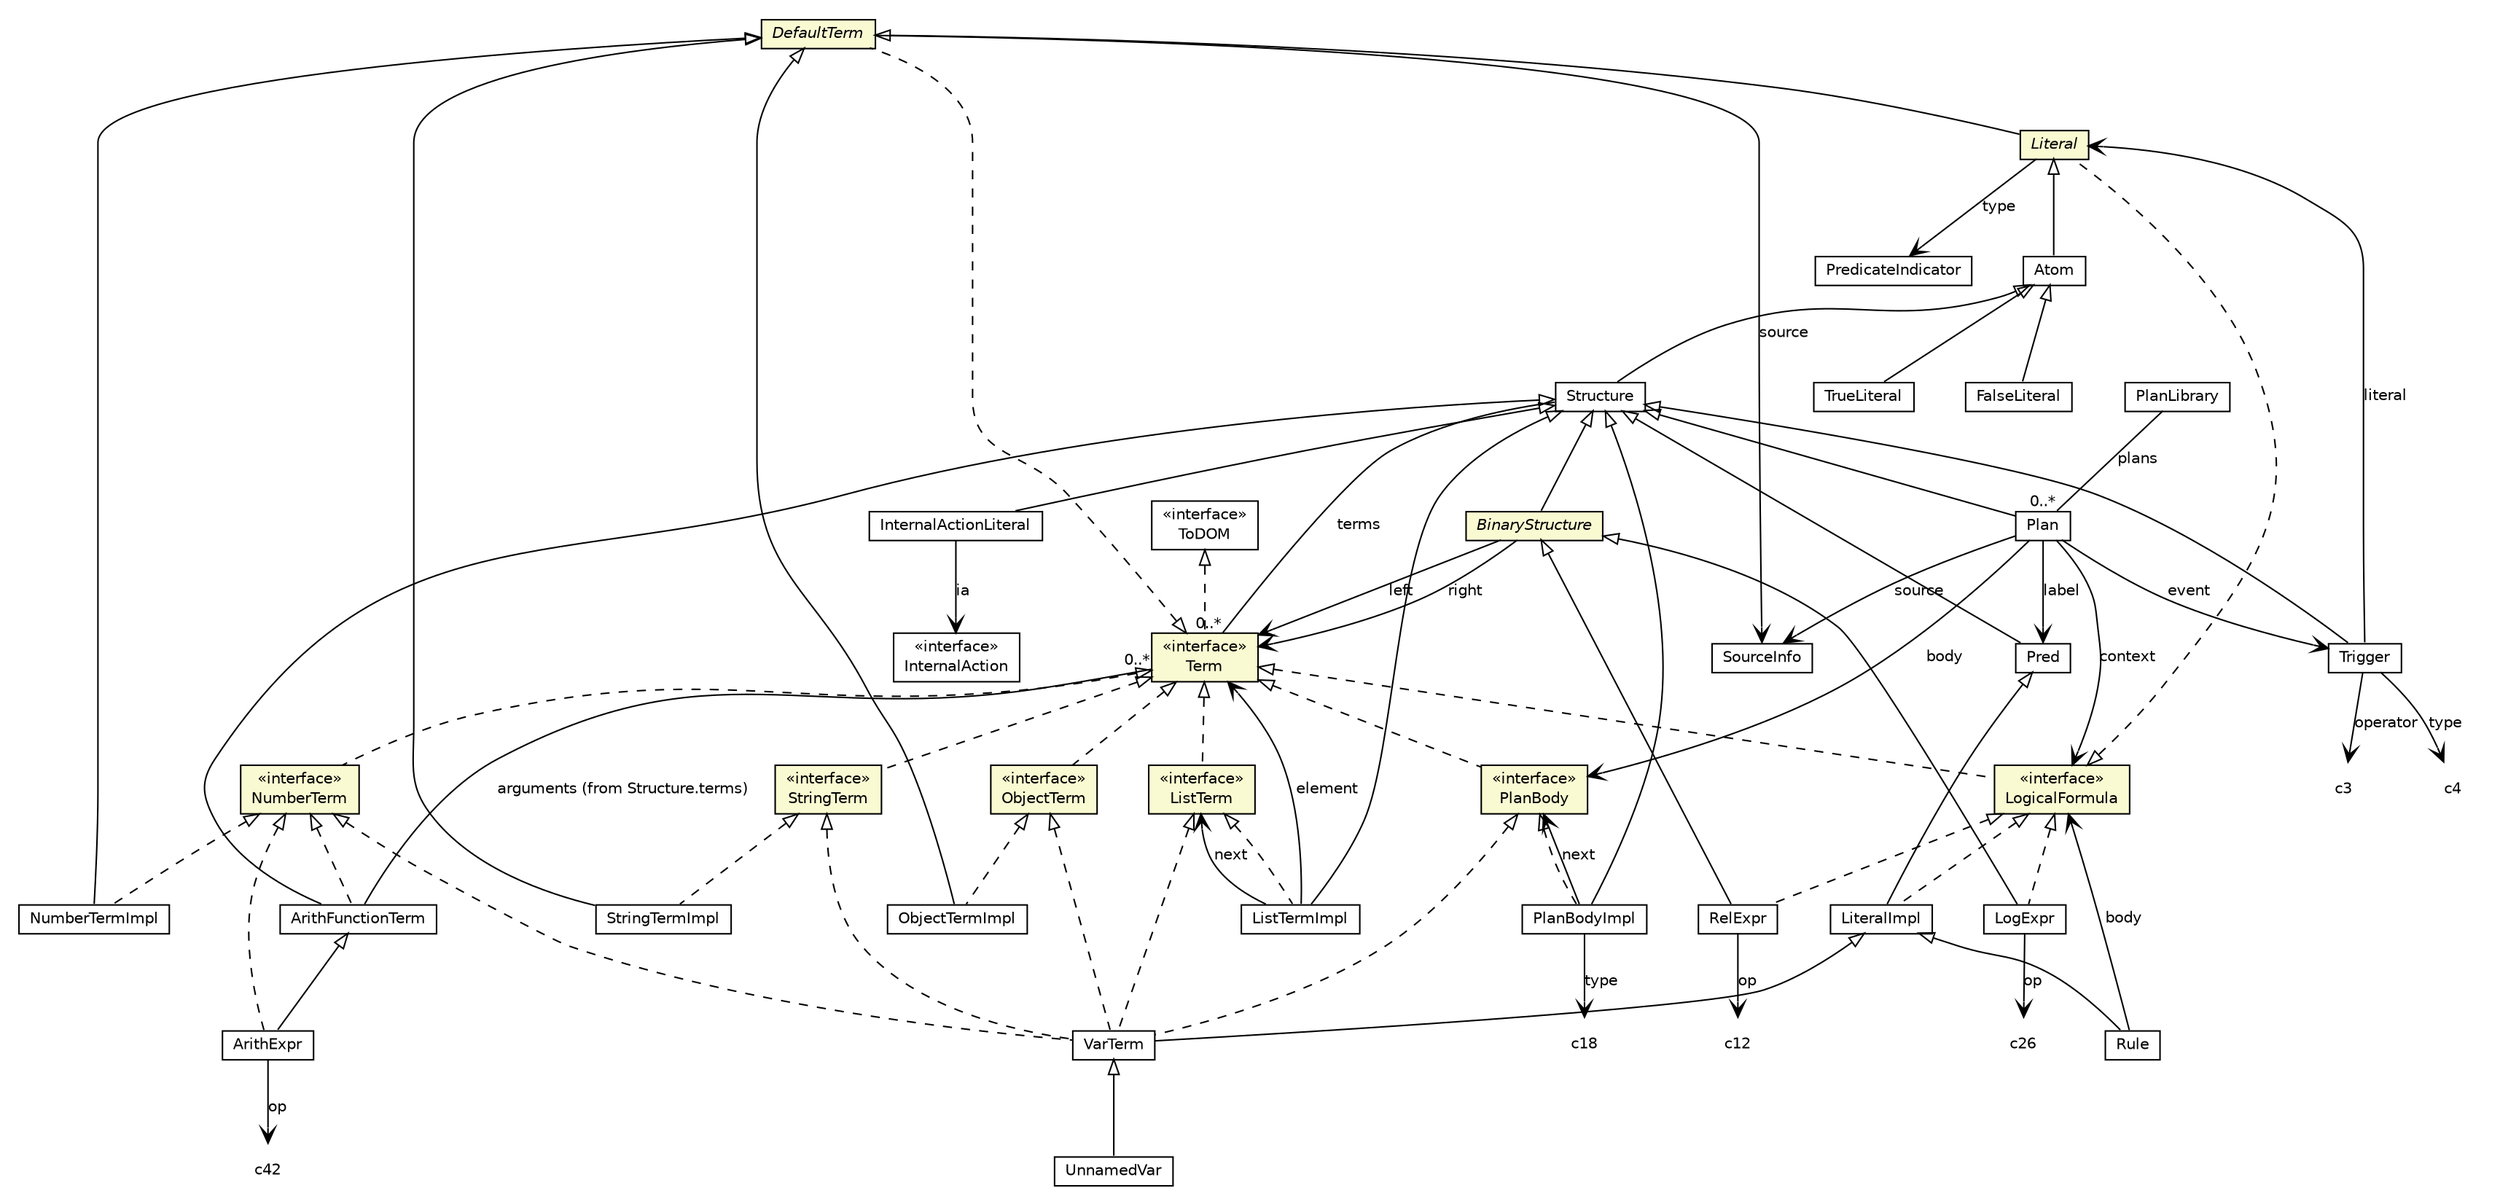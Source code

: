 #!/usr/local/bin/dot
#
# Class diagram 
# Generated by UMLGraph version 5.1 (http://www.umlgraph.org/)
#

digraph G {
	edge [fontname="Helvetica",fontsize=10,labelfontname="Helvetica",labelfontsize=10];
	node [fontname="Helvetica",fontsize=10,shape=plaintext];
	nodesep=0.25;
	ranksep=0.5;
	// jason.asSyntax.VarTerm
	c0 [label=<<table title="jason.asSyntax.VarTerm" border="0" cellborder="1" cellspacing="0" cellpadding="2" port="p">
		<tr><td><table border="0" cellspacing="0" cellpadding="1">
<tr><td align="center" balign="center"> VarTerm </td></tr>
		</table></td></tr>
		</table>>, fontname="Helvetica", fontcolor="black", fontsize=10.0];
	// jason.asSyntax.UnnamedVar
	c1 [label=<<table title="jason.asSyntax.UnnamedVar" border="0" cellborder="1" cellspacing="0" cellpadding="2" port="p">
		<tr><td><table border="0" cellspacing="0" cellpadding="1">
<tr><td align="center" balign="center"> UnnamedVar </td></tr>
		</table></td></tr>
		</table>>, fontname="Helvetica", fontcolor="black", fontsize=10.0];
	// jason.asSyntax.Trigger
	c2 [label=<<table title="jason.asSyntax.Trigger" border="0" cellborder="1" cellspacing="0" cellpadding="2" port="p">
		<tr><td><table border="0" cellspacing="0" cellpadding="1">
<tr><td align="center" balign="center"> Trigger </td></tr>
		</table></td></tr>
		</table>>, fontname="Helvetica", fontcolor="black", fontsize=10.0];
	// jason.asSyntax.Term
	c5 [label=<<table title="jason.asSyntax.Term" border="0" cellborder="1" cellspacing="0" cellpadding="2" port="p" bgcolor="lightgoldenrodyellow">
		<tr><td><table border="0" cellspacing="0" cellpadding="1">
<tr><td align="center" balign="center"> &#171;interface&#187; </td></tr>
<tr><td align="center" balign="center"> Term </td></tr>
		</table></td></tr>
		</table>>, fontname="Helvetica", fontcolor="black", fontsize=10.0];
	// jason.asSyntax.Structure
	c6 [label=<<table title="jason.asSyntax.Structure" border="0" cellborder="1" cellspacing="0" cellpadding="2" port="p">
		<tr><td><table border="0" cellspacing="0" cellpadding="1">
<tr><td align="center" balign="center"> Structure </td></tr>
		</table></td></tr>
		</table>>, fontname="Helvetica", fontcolor="black", fontsize=10.0];
	// jason.asSyntax.StringTermImpl
	c7 [label=<<table title="jason.asSyntax.StringTermImpl" border="0" cellborder="1" cellspacing="0" cellpadding="2" port="p">
		<tr><td><table border="0" cellspacing="0" cellpadding="1">
<tr><td align="center" balign="center"> StringTermImpl </td></tr>
		</table></td></tr>
		</table>>, fontname="Helvetica", fontcolor="black", fontsize=10.0];
	// jason.asSyntax.StringTerm
	c8 [label=<<table title="jason.asSyntax.StringTerm" border="0" cellborder="1" cellspacing="0" cellpadding="2" port="p" bgcolor="lightgoldenrodyellow">
		<tr><td><table border="0" cellspacing="0" cellpadding="1">
<tr><td align="center" balign="center"> &#171;interface&#187; </td></tr>
<tr><td align="center" balign="center"> StringTerm </td></tr>
		</table></td></tr>
		</table>>, fontname="Helvetica", fontcolor="black", fontsize=10.0];
	// jason.asSyntax.SourceInfo
	c9 [label=<<table title="jason.asSyntax.SourceInfo" border="0" cellborder="1" cellspacing="0" cellpadding="2" port="p">
		<tr><td><table border="0" cellspacing="0" cellpadding="1">
<tr><td align="center" balign="center"> SourceInfo </td></tr>
		</table></td></tr>
		</table>>, fontname="Helvetica", fontcolor="black", fontsize=10.0];
	// jason.asSyntax.Rule
	c10 [label=<<table title="jason.asSyntax.Rule" border="0" cellborder="1" cellspacing="0" cellpadding="2" port="p">
		<tr><td><table border="0" cellspacing="0" cellpadding="1">
<tr><td align="center" balign="center"> Rule </td></tr>
		</table></td></tr>
		</table>>, fontname="Helvetica", fontcolor="black", fontsize=10.0];
	// jason.asSyntax.RelExpr
	c11 [label=<<table title="jason.asSyntax.RelExpr" border="0" cellborder="1" cellspacing="0" cellpadding="2" port="p">
		<tr><td><table border="0" cellspacing="0" cellpadding="1">
<tr><td align="center" balign="center"> RelExpr </td></tr>
		</table></td></tr>
		</table>>, fontname="Helvetica", fontcolor="black", fontsize=10.0];
	// jason.asSyntax.PredicateIndicator
	c13 [label=<<table title="jason.asSyntax.PredicateIndicator" border="0" cellborder="1" cellspacing="0" cellpadding="2" port="p">
		<tr><td><table border="0" cellspacing="0" cellpadding="1">
<tr><td align="center" balign="center"> PredicateIndicator </td></tr>
		</table></td></tr>
		</table>>, fontname="Helvetica", fontcolor="black", fontsize=10.0];
	// jason.asSyntax.Pred
	c14 [label=<<table title="jason.asSyntax.Pred" border="0" cellborder="1" cellspacing="0" cellpadding="2" port="p">
		<tr><td><table border="0" cellspacing="0" cellpadding="1">
<tr><td align="center" balign="center"> Pred </td></tr>
		</table></td></tr>
		</table>>, fontname="Helvetica", fontcolor="black", fontsize=10.0];
	// jason.asSyntax.PlanLibrary
	c15 [label=<<table title="jason.asSyntax.PlanLibrary" border="0" cellborder="1" cellspacing="0" cellpadding="2" port="p">
		<tr><td><table border="0" cellspacing="0" cellpadding="1">
<tr><td align="center" balign="center"> PlanLibrary </td></tr>
		</table></td></tr>
		</table>>, fontname="Helvetica", fontcolor="black", fontsize=10.0];
	// jason.asSyntax.PlanBodyImpl
	c16 [label=<<table title="jason.asSyntax.PlanBodyImpl" border="0" cellborder="1" cellspacing="0" cellpadding="2" port="p">
		<tr><td><table border="0" cellspacing="0" cellpadding="1">
<tr><td align="center" balign="center"> PlanBodyImpl </td></tr>
		</table></td></tr>
		</table>>, fontname="Helvetica", fontcolor="black", fontsize=10.0];
	// jason.asSyntax.PlanBody
	c17 [label=<<table title="jason.asSyntax.PlanBody" border="0" cellborder="1" cellspacing="0" cellpadding="2" port="p" bgcolor="lightgoldenrodyellow">
		<tr><td><table border="0" cellspacing="0" cellpadding="1">
<tr><td align="center" balign="center"> &#171;interface&#187; </td></tr>
<tr><td align="center" balign="center"> PlanBody </td></tr>
		</table></td></tr>
		</table>>, fontname="Helvetica", fontcolor="black", fontsize=10.0];
	// jason.asSyntax.Plan
	c19 [label=<<table title="jason.asSyntax.Plan" border="0" cellborder="1" cellspacing="0" cellpadding="2" port="p">
		<tr><td><table border="0" cellspacing="0" cellpadding="1">
<tr><td align="center" balign="center"> Plan </td></tr>
		</table></td></tr>
		</table>>, fontname="Helvetica", fontcolor="black", fontsize=10.0];
	// jason.asSyntax.ObjectTermImpl
	c20 [label=<<table title="jason.asSyntax.ObjectTermImpl" border="0" cellborder="1" cellspacing="0" cellpadding="2" port="p">
		<tr><td><table border="0" cellspacing="0" cellpadding="1">
<tr><td align="center" balign="center"> ObjectTermImpl </td></tr>
		</table></td></tr>
		</table>>, fontname="Helvetica", fontcolor="black", fontsize=10.0];
	// jason.asSyntax.ObjectTerm
	c21 [label=<<table title="jason.asSyntax.ObjectTerm" border="0" cellborder="1" cellspacing="0" cellpadding="2" port="p" bgcolor="lightgoldenrodyellow">
		<tr><td><table border="0" cellspacing="0" cellpadding="1">
<tr><td align="center" balign="center"> &#171;interface&#187; </td></tr>
<tr><td align="center" balign="center"> ObjectTerm </td></tr>
		</table></td></tr>
		</table>>, fontname="Helvetica", fontcolor="black", fontsize=10.0];
	// jason.asSyntax.NumberTermImpl
	c22 [label=<<table title="jason.asSyntax.NumberTermImpl" border="0" cellborder="1" cellspacing="0" cellpadding="2" port="p">
		<tr><td><table border="0" cellspacing="0" cellpadding="1">
<tr><td align="center" balign="center"> NumberTermImpl </td></tr>
		</table></td></tr>
		</table>>, fontname="Helvetica", fontcolor="black", fontsize=10.0];
	// jason.asSyntax.NumberTerm
	c23 [label=<<table title="jason.asSyntax.NumberTerm" border="0" cellborder="1" cellspacing="0" cellpadding="2" port="p" bgcolor="lightgoldenrodyellow">
		<tr><td><table border="0" cellspacing="0" cellpadding="1">
<tr><td align="center" balign="center"> &#171;interface&#187; </td></tr>
<tr><td align="center" balign="center"> NumberTerm </td></tr>
		</table></td></tr>
		</table>>, fontname="Helvetica", fontcolor="black", fontsize=10.0];
	// jason.asSyntax.LogicalFormula
	c24 [label=<<table title="jason.asSyntax.LogicalFormula" border="0" cellborder="1" cellspacing="0" cellpadding="2" port="p" bgcolor="lightgoldenrodyellow">
		<tr><td><table border="0" cellspacing="0" cellpadding="1">
<tr><td align="center" balign="center"> &#171;interface&#187; </td></tr>
<tr><td align="center" balign="center"> LogicalFormula </td></tr>
		</table></td></tr>
		</table>>, fontname="Helvetica", fontcolor="black", fontsize=10.0];
	// jason.asSyntax.LogExpr
	c25 [label=<<table title="jason.asSyntax.LogExpr" border="0" cellborder="1" cellspacing="0" cellpadding="2" port="p">
		<tr><td><table border="0" cellspacing="0" cellpadding="1">
<tr><td align="center" balign="center"> LogExpr </td></tr>
		</table></td></tr>
		</table>>, fontname="Helvetica", fontcolor="black", fontsize=10.0];
	// jason.asSyntax.LiteralImpl
	c27 [label=<<table title="jason.asSyntax.LiteralImpl" border="0" cellborder="1" cellspacing="0" cellpadding="2" port="p">
		<tr><td><table border="0" cellspacing="0" cellpadding="1">
<tr><td align="center" balign="center"> LiteralImpl </td></tr>
		</table></td></tr>
		</table>>, fontname="Helvetica", fontcolor="black", fontsize=10.0];
	// jason.asSyntax.Literal
	c28 [label=<<table title="jason.asSyntax.Literal" border="0" cellborder="1" cellspacing="0" cellpadding="2" port="p" bgcolor="lightgoldenrodyellow">
		<tr><td><table border="0" cellspacing="0" cellpadding="1">
<tr><td align="center" balign="center"><font face="Helvetica-Oblique"> Literal </font></td></tr>
		</table></td></tr>
		</table>>, fontname="Helvetica", fontcolor="black", fontsize=10.0];
	// jason.asSyntax.Literal.TrueLiteral
	c29 [label=<<table title="jason.asSyntax.Literal.TrueLiteral" border="0" cellborder="1" cellspacing="0" cellpadding="2" port="p">
		<tr><td><table border="0" cellspacing="0" cellpadding="1">
<tr><td align="center" balign="center"> TrueLiteral </td></tr>
		</table></td></tr>
		</table>>, fontname="Helvetica", fontcolor="black", fontsize=10.0];
	// jason.asSyntax.Literal.FalseLiteral
	c30 [label=<<table title="jason.asSyntax.Literal.FalseLiteral" border="0" cellborder="1" cellspacing="0" cellpadding="2" port="p">
		<tr><td><table border="0" cellspacing="0" cellpadding="1">
<tr><td align="center" balign="center"> FalseLiteral </td></tr>
		</table></td></tr>
		</table>>, fontname="Helvetica", fontcolor="black", fontsize=10.0];
	// jason.asSyntax.ListTermImpl
	c31 [label=<<table title="jason.asSyntax.ListTermImpl" border="0" cellborder="1" cellspacing="0" cellpadding="2" port="p">
		<tr><td><table border="0" cellspacing="0" cellpadding="1">
<tr><td align="center" balign="center"> ListTermImpl </td></tr>
		</table></td></tr>
		</table>>, fontname="Helvetica", fontcolor="black", fontsize=10.0];
	// jason.asSyntax.ListTerm
	c32 [label=<<table title="jason.asSyntax.ListTerm" border="0" cellborder="1" cellspacing="0" cellpadding="2" port="p" bgcolor="lightgoldenrodyellow">
		<tr><td><table border="0" cellspacing="0" cellpadding="1">
<tr><td align="center" balign="center"> &#171;interface&#187; </td></tr>
<tr><td align="center" balign="center"> ListTerm </td></tr>
		</table></td></tr>
		</table>>, fontname="Helvetica", fontcolor="black", fontsize=10.0];
	// jason.asSyntax.InternalActionLiteral
	c33 [label=<<table title="jason.asSyntax.InternalActionLiteral" border="0" cellborder="1" cellspacing="0" cellpadding="2" port="p">
		<tr><td><table border="0" cellspacing="0" cellpadding="1">
<tr><td align="center" balign="center"> InternalActionLiteral </td></tr>
		</table></td></tr>
		</table>>, fontname="Helvetica", fontcolor="black", fontsize=10.0];
	// jason.asSyntax.DefaultTerm
	c34 [label=<<table title="jason.asSyntax.DefaultTerm" border="0" cellborder="1" cellspacing="0" cellpadding="2" port="p" bgcolor="lightgoldenrodyellow">
		<tr><td><table border="0" cellspacing="0" cellpadding="1">
<tr><td align="center" balign="center"><font face="Helvetica-Oblique"> DefaultTerm </font></td></tr>
		</table></td></tr>
		</table>>, fontname="Helvetica", fontcolor="black", fontsize=10.0];
	// jason.asSyntax.BinaryStructure
	c37 [label=<<table title="jason.asSyntax.BinaryStructure" border="0" cellborder="1" cellspacing="0" cellpadding="2" port="p" bgcolor="lightgoldenrodyellow">
		<tr><td><table border="0" cellspacing="0" cellpadding="1">
<tr><td align="center" balign="center"><font face="Helvetica-Oblique"> BinaryStructure </font></td></tr>
		</table></td></tr>
		</table>>, fontname="Helvetica", fontcolor="black", fontsize=10.0];
	// jason.asSyntax.Atom
	c38 [label=<<table title="jason.asSyntax.Atom" border="0" cellborder="1" cellspacing="0" cellpadding="2" port="p">
		<tr><td><table border="0" cellspacing="0" cellpadding="1">
<tr><td align="center" balign="center"> Atom </td></tr>
		</table></td></tr>
		</table>>, fontname="Helvetica", fontcolor="black", fontsize=10.0];
	// jason.asSyntax.ArithFunctionTerm
	c40 [label=<<table title="jason.asSyntax.ArithFunctionTerm" border="0" cellborder="1" cellspacing="0" cellpadding="2" port="p">
		<tr><td><table border="0" cellspacing="0" cellpadding="1">
<tr><td align="center" balign="center"> ArithFunctionTerm </td></tr>
		</table></td></tr>
		</table>>, fontname="Helvetica", fontcolor="black", fontsize=10.0];
	// jason.asSyntax.ArithExpr
	c41 [label=<<table title="jason.asSyntax.ArithExpr" border="0" cellborder="1" cellspacing="0" cellpadding="2" port="p">
		<tr><td><table border="0" cellspacing="0" cellpadding="1">
<tr><td align="center" balign="center"> ArithExpr </td></tr>
		</table></td></tr>
		</table>>, fontname="Helvetica", fontcolor="black", fontsize=10.0];
	//jason.asSyntax.VarTerm extends jason.asSyntax.LiteralImpl
	c27:p -> c0:p [dir=back,arrowtail=empty];
	//jason.asSyntax.VarTerm implements jason.asSyntax.NumberTerm
	c23:p -> c0:p [dir=back,arrowtail=empty,style=dashed];
	//jason.asSyntax.VarTerm implements jason.asSyntax.ListTerm
	c32:p -> c0:p [dir=back,arrowtail=empty,style=dashed];
	//jason.asSyntax.VarTerm implements jason.asSyntax.StringTerm
	c8:p -> c0:p [dir=back,arrowtail=empty,style=dashed];
	//jason.asSyntax.VarTerm implements jason.asSyntax.ObjectTerm
	c21:p -> c0:p [dir=back,arrowtail=empty,style=dashed];
	//jason.asSyntax.VarTerm implements jason.asSyntax.PlanBody
	c17:p -> c0:p [dir=back,arrowtail=empty,style=dashed];
	//jason.asSyntax.UnnamedVar extends jason.asSyntax.VarTerm
	c0:p -> c1:p [dir=back,arrowtail=empty];
	//jason.asSyntax.Trigger extends jason.asSyntax.Structure
	c6:p -> c2:p [dir=back,arrowtail=empty];
	// jason.asSyntax.Trigger NAVASSOC jason.asSyntax.Literal
	c2:p -> c28:p [taillabel="", label="literal", headlabel="", fontname="Helvetica", fontcolor="black", fontsize=10.0, color="black", arrowhead=open];
	// jason.asSyntax.Trigger NAVASSOC jason.asSyntax.Trigger.TEOperator
	c2:p -> c3:p [taillabel="", label="operator", headlabel="", fontname="Helvetica", fontcolor="black", fontsize=10.0, color="black", arrowhead=open];
	// jason.asSyntax.Trigger NAVASSOC jason.asSyntax.Trigger.TEType
	c2:p -> c4:p [taillabel="", label="type", headlabel="", fontname="Helvetica", fontcolor="black", fontsize=10.0, color="black", arrowhead=open];
	//jason.asSyntax.Term implements jason.util.ToDOM
	c43:p -> c5:p [dir=back,arrowtail=empty,style=dashed];
	//jason.asSyntax.Structure extends jason.asSyntax.Atom
	c38:p -> c6:p [dir=back,arrowtail=empty];
	// jason.asSyntax.Structure COMPOSED jason.asSyntax.Term
	c6:p -> c5:p [taillabel="", label="terms", headlabel="0..*", fontname="Helvetica", fontcolor="black", fontsize=10.0, color="black", arrowhead=none, arrowtail=diamond];
	//jason.asSyntax.StringTermImpl extends jason.asSyntax.DefaultTerm
	c34:p -> c7:p [dir=back,arrowtail=empty];
	//jason.asSyntax.StringTermImpl implements jason.asSyntax.StringTerm
	c8:p -> c7:p [dir=back,arrowtail=empty,style=dashed];
	//jason.asSyntax.StringTerm implements jason.asSyntax.Term
	c5:p -> c8:p [dir=back,arrowtail=empty,style=dashed];
	//jason.asSyntax.Rule extends jason.asSyntax.LiteralImpl
	c27:p -> c10:p [dir=back,arrowtail=empty];
	// jason.asSyntax.Rule NAVASSOC jason.asSyntax.LogicalFormula
	c10:p -> c24:p [taillabel="", label="body", headlabel="", fontname="Helvetica", fontcolor="black", fontsize=10.0, color="black", arrowhead=open];
	//jason.asSyntax.RelExpr extends jason.asSyntax.BinaryStructure
	c37:p -> c11:p [dir=back,arrowtail=empty];
	//jason.asSyntax.RelExpr implements jason.asSyntax.LogicalFormula
	c24:p -> c11:p [dir=back,arrowtail=empty,style=dashed];
	// jason.asSyntax.RelExpr NAVASSOC jason.asSyntax.RelExpr.RelationalOp
	c11:p -> c12:p [taillabel="", label="op", headlabel="", fontname="Helvetica", fontcolor="black", fontsize=10.0, color="black", arrowhead=open];
	//jason.asSyntax.Pred extends jason.asSyntax.Structure
	c6:p -> c14:p [dir=back,arrowtail=empty];
	// jason.asSyntax.PlanLibrary HAS jason.asSyntax.Plan
	c15:p -> c19:p [taillabel="", label="plans", headlabel="0..*", fontname="Helvetica", fontcolor="black", fontsize=10.0, color="black", arrowhead=none, arrowtail=ediamond];
	//jason.asSyntax.PlanBodyImpl extends jason.asSyntax.Structure
	c6:p -> c16:p [dir=back,arrowtail=empty];
	//jason.asSyntax.PlanBodyImpl implements jason.asSyntax.PlanBody
	c17:p -> c16:p [dir=back,arrowtail=empty,style=dashed];
	// jason.asSyntax.PlanBodyImpl NAVASSOC jason.asSyntax.PlanBody
	c16:p -> c17:p [taillabel="", label="next", headlabel="", fontname="Helvetica", fontcolor="black", fontsize=10.0, color="black", arrowhead=open];
	// jason.asSyntax.PlanBodyImpl NAVASSOC jason.asSyntax.PlanBody.BodyType
	c16:p -> c18:p [taillabel="", label="type", headlabel="", fontname="Helvetica", fontcolor="black", fontsize=10.0, color="black", arrowhead=open];
	//jason.asSyntax.PlanBody implements jason.asSyntax.Term
	c5:p -> c17:p [dir=back,arrowtail=empty,style=dashed];
	//jason.asSyntax.Plan extends jason.asSyntax.Structure
	c6:p -> c19:p [dir=back,arrowtail=empty];
	// jason.asSyntax.Plan NAVASSOC jason.asSyntax.Pred
	c19:p -> c14:p [taillabel="", label="label", headlabel="", fontname="Helvetica", fontcolor="black", fontsize=10.0, color="black", arrowhead=open];
	// jason.asSyntax.Plan NAVASSOC jason.asSyntax.Trigger
	c19:p -> c2:p [taillabel="", label="event", headlabel="", fontname="Helvetica", fontcolor="black", fontsize=10.0, color="black", arrowhead=open];
	// jason.asSyntax.Plan NAVASSOC jason.asSyntax.LogicalFormula
	c19:p -> c24:p [taillabel="", label="context", headlabel="", fontname="Helvetica", fontcolor="black", fontsize=10.0, color="black", arrowhead=open];
	// jason.asSyntax.Plan NAVASSOC jason.asSyntax.PlanBody
	c19:p -> c17:p [taillabel="", label="body", headlabel="", fontname="Helvetica", fontcolor="black", fontsize=10.0, color="black", arrowhead=open];
	// jason.asSyntax.Plan NAVASSOC jason.asSyntax.SourceInfo
	c19:p -> c9:p [taillabel="", label="source", headlabel="", fontname="Helvetica", fontcolor="black", fontsize=10.0, color="black", arrowhead=open];
	//jason.asSyntax.ObjectTermImpl extends jason.asSyntax.DefaultTerm
	c34:p -> c20:p [dir=back,arrowtail=empty];
	//jason.asSyntax.ObjectTermImpl implements jason.asSyntax.ObjectTerm
	c21:p -> c20:p [dir=back,arrowtail=empty,style=dashed];
	//jason.asSyntax.ObjectTerm implements jason.asSyntax.Term
	c5:p -> c21:p [dir=back,arrowtail=empty,style=dashed];
	//jason.asSyntax.NumberTermImpl extends jason.asSyntax.DefaultTerm
	c34:p -> c22:p [dir=back,arrowtail=empty];
	//jason.asSyntax.NumberTermImpl implements jason.asSyntax.NumberTerm
	c23:p -> c22:p [dir=back,arrowtail=empty,style=dashed];
	//jason.asSyntax.NumberTerm implements jason.asSyntax.Term
	c5:p -> c23:p [dir=back,arrowtail=empty,style=dashed];
	//jason.asSyntax.LogicalFormula implements jason.asSyntax.Term
	c5:p -> c24:p [dir=back,arrowtail=empty,style=dashed];
	//jason.asSyntax.LogExpr extends jason.asSyntax.BinaryStructure
	c37:p -> c25:p [dir=back,arrowtail=empty];
	//jason.asSyntax.LogExpr implements jason.asSyntax.LogicalFormula
	c24:p -> c25:p [dir=back,arrowtail=empty,style=dashed];
	// jason.asSyntax.LogExpr NAVASSOC jason.asSyntax.LogExpr.LogicalOp
	c25:p -> c26:p [taillabel="", label="op", headlabel="", fontname="Helvetica", fontcolor="black", fontsize=10.0, color="black", arrowhead=open];
	//jason.asSyntax.LiteralImpl extends jason.asSyntax.Pred
	c14:p -> c27:p [dir=back,arrowtail=empty];
	//jason.asSyntax.LiteralImpl implements jason.asSyntax.LogicalFormula
	c24:p -> c27:p [dir=back,arrowtail=empty,style=dashed];
	//jason.asSyntax.Literal extends jason.asSyntax.DefaultTerm
	c34:p -> c28:p [dir=back,arrowtail=empty];
	//jason.asSyntax.Literal implements jason.asSyntax.LogicalFormula
	c24:p -> c28:p [dir=back,arrowtail=empty,style=dashed];
	// jason.asSyntax.Literal NAVASSOC jason.asSyntax.PredicateIndicator
	c28:p -> c13:p [taillabel="", label="type", headlabel="", fontname="Helvetica", fontcolor="black", fontsize=10.0, color="black", arrowhead=open];
	//jason.asSyntax.Literal.TrueLiteral extends jason.asSyntax.Atom
	c38:p -> c29:p [dir=back,arrowtail=empty];
	//jason.asSyntax.Literal.FalseLiteral extends jason.asSyntax.Atom
	c38:p -> c30:p [dir=back,arrowtail=empty];
	//jason.asSyntax.ListTermImpl extends jason.asSyntax.Structure
	c6:p -> c31:p [dir=back,arrowtail=empty];
	//jason.asSyntax.ListTermImpl implements jason.asSyntax.ListTerm
	c32:p -> c31:p [dir=back,arrowtail=empty,style=dashed];
	// jason.asSyntax.ListTermImpl NAVASSOC jason.asSyntax.Term
	c31:p -> c5:p [taillabel="", label="element", headlabel="", fontname="Helvetica", fontcolor="black", fontsize=10.0, color="black", arrowhead=open];
	// jason.asSyntax.ListTermImpl NAVASSOC jason.asSyntax.ListTerm
	c31:p -> c32:p [taillabel="", label="next", headlabel="", fontname="Helvetica", fontcolor="black", fontsize=10.0, color="black", arrowhead=open];
	//jason.asSyntax.ListTerm implements jason.asSyntax.Term
	c5:p -> c32:p [dir=back,arrowtail=empty,style=dashed];
	//jason.asSyntax.InternalActionLiteral extends jason.asSyntax.Structure
	c6:p -> c33:p [dir=back,arrowtail=empty];
	// jason.asSyntax.InternalActionLiteral NAVASSOC jason.asSemantics.InternalAction
	c33:p -> c44:p [taillabel="", label="ia", headlabel="", fontname="Helvetica", fontcolor="black", fontsize=10.0, color="black", arrowhead=open];
	//jason.asSyntax.DefaultTerm implements jason.asSyntax.Term
	c5:p -> c34:p [dir=back,arrowtail=empty,style=dashed];
	// jason.asSyntax.DefaultTerm NAVASSOC jason.asSyntax.SourceInfo
	c34:p -> c9:p [taillabel="", label="source", headlabel="", fontname="Helvetica", fontcolor="black", fontsize=10.0, color="black", arrowhead=open];
	//jason.asSyntax.BinaryStructure extends jason.asSyntax.Structure
	c6:p -> c37:p [dir=back,arrowtail=empty];
	// jason.asSyntax.BinaryStructure NAVASSOC jason.asSyntax.Term
	c37:p -> c5:p [taillabel="", label="left", headlabel="", fontname="Helvetica", fontcolor="black", fontsize=10.0, color="black", arrowhead=open];
	// jason.asSyntax.BinaryStructure NAVASSOC jason.asSyntax.Term
	c37:p -> c5:p [taillabel="", label="right", headlabel="", fontname="Helvetica", fontcolor="black", fontsize=10.0, color="black", arrowhead=open];
	//jason.asSyntax.Atom extends jason.asSyntax.Literal
	c28:p -> c38:p [dir=back,arrowtail=empty];
	//jason.asSyntax.ArithFunctionTerm extends jason.asSyntax.Structure
	c6:p -> c40:p [dir=back,arrowtail=empty];
	//jason.asSyntax.ArithFunctionTerm implements jason.asSyntax.NumberTerm
	c23:p -> c40:p [dir=back,arrowtail=empty,style=dashed];
	// jason.asSyntax.ArithFunctionTerm COMPOSED jason.asSyntax.Term
	c40:p -> c5:p [taillabel="", label="arguments (from Structure.terms)", headlabel="0..*", fontname="Helvetica", fontcolor="black", fontsize=10.0, color="black", arrowhead=none, arrowtail=diamond];
	//jason.asSyntax.ArithExpr extends jason.asSyntax.ArithFunctionTerm
	c40:p -> c41:p [dir=back,arrowtail=empty];
	//jason.asSyntax.ArithExpr implements jason.asSyntax.NumberTerm
	c23:p -> c41:p [dir=back,arrowtail=empty,style=dashed];
	// jason.asSyntax.ArithExpr NAVASSOC jason.asSyntax.ArithExpr.ArithmeticOp
	c41:p -> c42:p [taillabel="", label="op", headlabel="", fontname="Helvetica", fontcolor="black", fontsize=10.0, color="black", arrowhead=open];
	// jason.asSemantics.InternalAction
	c44 [label=<<table title="jason.asSemantics.InternalAction" border="0" cellborder="1" cellspacing="0" cellpadding="2" port="p" href="http://java.sun.com/j2se/1.4.2/docs/api/jason/asSemantics/InternalAction.html">
		<tr><td><table border="0" cellspacing="0" cellpadding="1">
<tr><td align="center" balign="center"> &#171;interface&#187; </td></tr>
<tr><td align="center" balign="center"> InternalAction </td></tr>
		</table></td></tr>
		</table>>, fontname="Helvetica", fontcolor="black", fontsize=10.0];
	// jason.util.ToDOM
	c43 [label=<<table title="jason.util.ToDOM" border="0" cellborder="1" cellspacing="0" cellpadding="2" port="p" href="http://java.sun.com/j2se/1.4.2/docs/api/jason/util/ToDOM.html">
		<tr><td><table border="0" cellspacing="0" cellpadding="1">
<tr><td align="center" balign="center"> &#171;interface&#187; </td></tr>
<tr><td align="center" balign="center"> ToDOM </td></tr>
		</table></td></tr>
		</table>>, fontname="Helvetica", fontcolor="black", fontsize=10.0];
}

